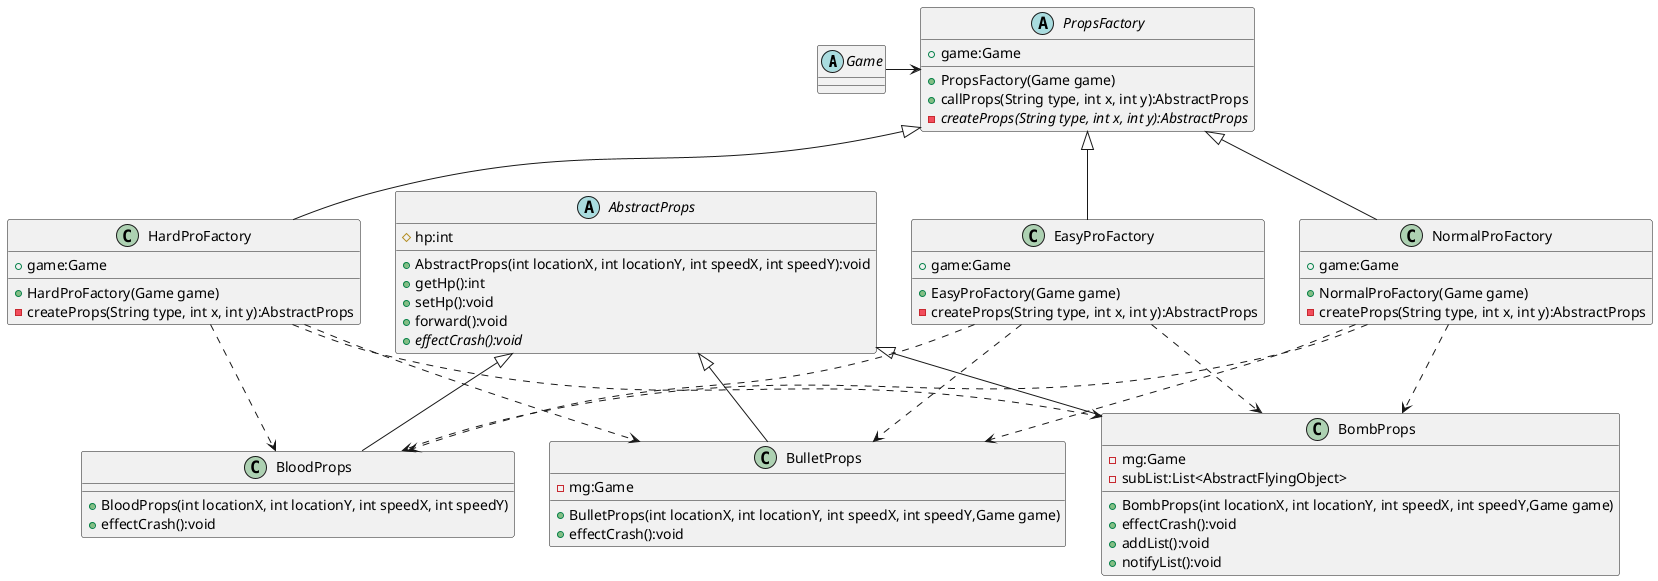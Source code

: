 @startuml
'https://plantuml.com/class-diagram
abstract class  Game{

}

abstract PropsFactory{
    + game:Game
    + PropsFactory(Game game)
    + callProps(String type, int x, int y):AbstractProps
    - {abstract} createProps(String type, int x, int y):AbstractProps

}

class EasyProFactory{
+ game:Game
    + EasyProFactory(Game game)
    - createProps(String type, int x, int y):AbstractProps
}
class NormalProFactory {
+ game:Game
    + NormalProFactory(Game game)
    - createProps(String type, int x, int y):AbstractProps
}
class HardProFactory {
+ game:Game
    + HardProFactory(Game game)
    - createProps(String type, int x, int y):AbstractProps
}

PropsFactory <|-- EasyProFactory
PropsFactory <|-- NormalProFactory
PropsFactory <|-- HardProFactory

Game -> PropsFactory 

AbstractProps <|-- BloodProps
AbstractProps <|-- BulletProps
AbstractProps <|-- BombProps

EasyProFactory..>BloodProps
EasyProFactory..>BulletProps
EasyProFactory..>BombProps

NormalProFactory..>BloodProps
NormalProFactory..>BulletProps
NormalProFactory..>BombProps

HardProFactory..>BloodProps
HardProFactory..>BulletProps
HardProFactory..>BombProps



abstract class AbstractProps{
    # hp:int
    + AbstractProps(int locationX, int locationY, int speedX, int speedY):void
    + getHp():int
    + setHp():void
    + forward():void
    +{abstract}effectCrash():void
}

class BloodProps
{
+ BloodProps(int locationX, int locationY, int speedX, int speedY)
+ effectCrash():void
}

class BulletProps
{
- mg:Game
+ BulletProps(int locationX, int locationY, int speedX, int speedY,Game game)
+ effectCrash():void
}

class BombProps
{
- mg:Game
- subList:List<AbstractFlyingObject>
+ BombProps(int locationX, int locationY, int speedX, int speedY,Game game)
+ effectCrash():void
+ addList():void
+ notifyList():void
}





@enduml
